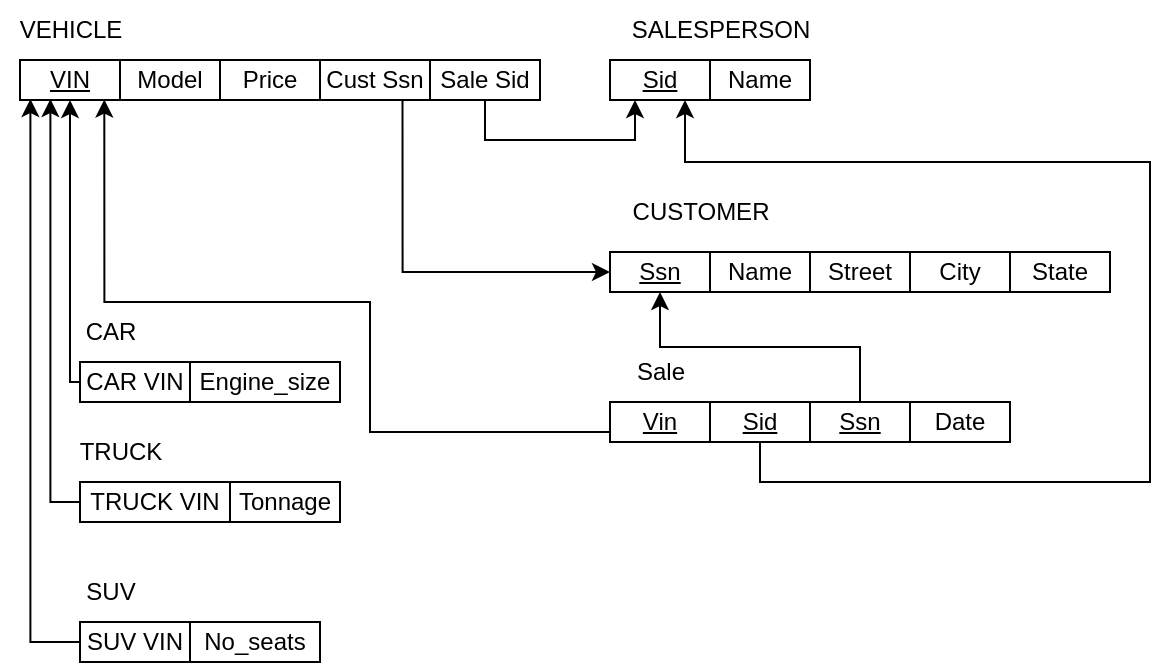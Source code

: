 <mxfile version="20.4.2" type="github">
  <diagram id="yZq5IONLJEsk0bZvG2Z2" name="Page-1">
    <mxGraphModel dx="1568" dy="794" grid="1" gridSize="10" guides="1" tooltips="1" connect="1" arrows="1" fold="1" page="1" pageScale="1" pageWidth="850" pageHeight="1100" math="0" shadow="0">
      <root>
        <mxCell id="0" />
        <mxCell id="1" parent="0" />
        <mxCell id="Zert8HyA5gWy37JvKC_g-1" value="VEHICLE" style="text;html=1;align=center;verticalAlign=middle;resizable=0;points=[];autosize=1;strokeColor=none;fillColor=none;" parent="1" vertex="1">
          <mxGeometry x="55" y="109" width="70" height="30" as="geometry" />
        </mxCell>
        <mxCell id="Zert8HyA5gWy37JvKC_g-2" value="&lt;u&gt;VIN&lt;/u&gt;" style="whiteSpace=wrap;html=1;" parent="1" vertex="1">
          <mxGeometry x="65" y="139" width="50" height="20" as="geometry" />
        </mxCell>
        <mxCell id="Zert8HyA5gWy37JvKC_g-3" value="Model" style="whiteSpace=wrap;html=1;" parent="1" vertex="1">
          <mxGeometry x="115" y="139" width="50" height="20" as="geometry" />
        </mxCell>
        <mxCell id="Zert8HyA5gWy37JvKC_g-4" value="Price" style="whiteSpace=wrap;html=1;" parent="1" vertex="1">
          <mxGeometry x="165" y="139" width="50" height="20" as="geometry" />
        </mxCell>
        <mxCell id="Zert8HyA5gWy37JvKC_g-5" value="&lt;u&gt;Sid&lt;/u&gt;" style="whiteSpace=wrap;html=1;" parent="1" vertex="1">
          <mxGeometry x="360" y="139" width="50" height="20" as="geometry" />
        </mxCell>
        <mxCell id="Zert8HyA5gWy37JvKC_g-7" value="SALESPERSON" style="text;html=1;align=center;verticalAlign=middle;resizable=0;points=[];autosize=1;strokeColor=none;fillColor=none;" parent="1" vertex="1">
          <mxGeometry x="360" y="109" width="110" height="30" as="geometry" />
        </mxCell>
        <mxCell id="Zert8HyA5gWy37JvKC_g-8" value="Name" style="whiteSpace=wrap;html=1;" parent="1" vertex="1">
          <mxGeometry x="410" y="139" width="50" height="20" as="geometry" />
        </mxCell>
        <mxCell id="Zert8HyA5gWy37JvKC_g-23" style="edgeStyle=orthogonalEdgeStyle;rounded=0;orthogonalLoop=1;jettySize=auto;html=1;exitX=0.5;exitY=1;exitDx=0;exitDy=0;entryX=0.25;entryY=1;entryDx=0;entryDy=0;" parent="1" source="Zert8HyA5gWy37JvKC_g-10" target="Zert8HyA5gWy37JvKC_g-5" edge="1">
          <mxGeometry relative="1" as="geometry">
            <mxPoint x="425" y="194" as="targetPoint" />
          </mxGeometry>
        </mxCell>
        <mxCell id="Zert8HyA5gWy37JvKC_g-10" value="Sale Sid" style="whiteSpace=wrap;html=1;" parent="1" vertex="1">
          <mxGeometry x="270" y="139" width="55" height="20" as="geometry" />
        </mxCell>
        <mxCell id="Zert8HyA5gWy37JvKC_g-11" value="CAR" style="text;html=1;align=center;verticalAlign=middle;resizable=0;points=[];autosize=1;strokeColor=none;fillColor=none;" parent="1" vertex="1">
          <mxGeometry x="85" y="260" width="50" height="30" as="geometry" />
        </mxCell>
        <mxCell id="Zert8HyA5gWy37JvKC_g-12" value="TRUCK" style="text;html=1;align=center;verticalAlign=middle;resizable=0;points=[];autosize=1;strokeColor=none;fillColor=none;" parent="1" vertex="1">
          <mxGeometry x="85" y="320" width="60" height="30" as="geometry" />
        </mxCell>
        <mxCell id="HfXIFPsZ4pyppyQ5UBKi-8" style="edgeStyle=orthogonalEdgeStyle;rounded=0;orthogonalLoop=1;jettySize=auto;html=1;exitX=0;exitY=0.5;exitDx=0;exitDy=0;entryX=0.5;entryY=1;entryDx=0;entryDy=0;" edge="1" parent="1" source="Zert8HyA5gWy37JvKC_g-13" target="Zert8HyA5gWy37JvKC_g-2">
          <mxGeometry relative="1" as="geometry">
            <Array as="points">
              <mxPoint x="90" y="300" />
            </Array>
          </mxGeometry>
        </mxCell>
        <mxCell id="Zert8HyA5gWy37JvKC_g-13" value="CAR VIN" style="whiteSpace=wrap;html=1;" parent="1" vertex="1">
          <mxGeometry x="95" y="290" width="55" height="20" as="geometry" />
        </mxCell>
        <mxCell id="Zert8HyA5gWy37JvKC_g-14" value="Engine_size" style="whiteSpace=wrap;html=1;" parent="1" vertex="1">
          <mxGeometry x="150" y="290" width="75" height="20" as="geometry" />
        </mxCell>
        <mxCell id="HfXIFPsZ4pyppyQ5UBKi-2" style="edgeStyle=orthogonalEdgeStyle;rounded=0;orthogonalLoop=1;jettySize=auto;html=1;exitX=0;exitY=0.5;exitDx=0;exitDy=0;entryX=0.304;entryY=0.975;entryDx=0;entryDy=0;entryPerimeter=0;" edge="1" parent="1" source="Zert8HyA5gWy37JvKC_g-15" target="Zert8HyA5gWy37JvKC_g-2">
          <mxGeometry relative="1" as="geometry">
            <Array as="points">
              <mxPoint x="80" y="360" />
            </Array>
          </mxGeometry>
        </mxCell>
        <mxCell id="Zert8HyA5gWy37JvKC_g-15" value="TRUCK VIN" style="whiteSpace=wrap;html=1;" parent="1" vertex="1">
          <mxGeometry x="95" y="350" width="75" height="20" as="geometry" />
        </mxCell>
        <mxCell id="Zert8HyA5gWy37JvKC_g-16" value="Tonnage" style="whiteSpace=wrap;html=1;" parent="1" vertex="1">
          <mxGeometry x="170" y="350" width="55" height="20" as="geometry" />
        </mxCell>
        <mxCell id="HfXIFPsZ4pyppyQ5UBKi-1" style="edgeStyle=orthogonalEdgeStyle;rounded=0;orthogonalLoop=1;jettySize=auto;html=1;exitX=0;exitY=0.5;exitDx=0;exitDy=0;entryX=0.104;entryY=0.975;entryDx=0;entryDy=0;entryPerimeter=0;" edge="1" parent="1" source="Zert8HyA5gWy37JvKC_g-17" target="Zert8HyA5gWy37JvKC_g-2">
          <mxGeometry relative="1" as="geometry" />
        </mxCell>
        <mxCell id="Zert8HyA5gWy37JvKC_g-17" value="SUV VIN" style="whiteSpace=wrap;html=1;" parent="1" vertex="1">
          <mxGeometry x="95" y="420" width="55" height="20" as="geometry" />
        </mxCell>
        <mxCell id="Zert8HyA5gWy37JvKC_g-18" value="No_seats" style="whiteSpace=wrap;html=1;" parent="1" vertex="1">
          <mxGeometry x="150" y="420" width="65" height="20" as="geometry" />
        </mxCell>
        <mxCell id="Zert8HyA5gWy37JvKC_g-19" value="SUV" style="text;html=1;align=center;verticalAlign=middle;resizable=0;points=[];autosize=1;strokeColor=none;fillColor=none;" parent="1" vertex="1">
          <mxGeometry x="85" y="390" width="50" height="30" as="geometry" />
        </mxCell>
        <mxCell id="Zert8HyA5gWy37JvKC_g-24" value="Date" style="whiteSpace=wrap;html=1;" parent="1" vertex="1">
          <mxGeometry x="510" y="310" width="50" height="20" as="geometry" />
        </mxCell>
        <mxCell id="Zert8HyA5gWy37JvKC_g-25" value="CUSTOMER" style="text;html=1;align=center;verticalAlign=middle;resizable=0;points=[];autosize=1;strokeColor=none;fillColor=none;" parent="1" vertex="1">
          <mxGeometry x="360" y="200" width="90" height="30" as="geometry" />
        </mxCell>
        <mxCell id="Zert8HyA5gWy37JvKC_g-26" value="&lt;u&gt;Ssn&lt;/u&gt;" style="whiteSpace=wrap;html=1;" parent="1" vertex="1">
          <mxGeometry x="360" y="235" width="50" height="20" as="geometry" />
        </mxCell>
        <mxCell id="Zert8HyA5gWy37JvKC_g-27" value="Name" style="whiteSpace=wrap;html=1;" parent="1" vertex="1">
          <mxGeometry x="410" y="235" width="50" height="20" as="geometry" />
        </mxCell>
        <mxCell id="Zert8HyA5gWy37JvKC_g-28" value="State" style="whiteSpace=wrap;html=1;" parent="1" vertex="1">
          <mxGeometry x="560" y="235" width="50" height="20" as="geometry" />
        </mxCell>
        <mxCell id="Zert8HyA5gWy37JvKC_g-29" value="Street" style="whiteSpace=wrap;html=1;" parent="1" vertex="1">
          <mxGeometry x="460" y="235" width="50" height="20" as="geometry" />
        </mxCell>
        <mxCell id="Zert8HyA5gWy37JvKC_g-30" value="City" style="whiteSpace=wrap;html=1;" parent="1" vertex="1">
          <mxGeometry x="510" y="235" width="50" height="20" as="geometry" />
        </mxCell>
        <mxCell id="Zert8HyA5gWy37JvKC_g-31" value="Sale" style="text;html=1;align=center;verticalAlign=middle;resizable=0;points=[];autosize=1;strokeColor=none;fillColor=none;" parent="1" vertex="1">
          <mxGeometry x="360" y="280" width="50" height="30" as="geometry" />
        </mxCell>
        <mxCell id="Zert8HyA5gWy37JvKC_g-40" style="edgeStyle=orthogonalEdgeStyle;rounded=0;orthogonalLoop=1;jettySize=auto;html=1;exitX=0;exitY=0.75;exitDx=0;exitDy=0;entryX=0.843;entryY=0.989;entryDx=0;entryDy=0;entryPerimeter=0;" parent="1" source="Zert8HyA5gWy37JvKC_g-32" edge="1" target="Zert8HyA5gWy37JvKC_g-2">
          <mxGeometry relative="1" as="geometry">
            <mxPoint x="150" y="180" as="targetPoint" />
            <Array as="points">
              <mxPoint x="240" y="325" />
              <mxPoint x="240" y="260" />
              <mxPoint x="107" y="260" />
            </Array>
          </mxGeometry>
        </mxCell>
        <mxCell id="Zert8HyA5gWy37JvKC_g-32" value="&lt;u&gt;Vin&lt;/u&gt;" style="whiteSpace=wrap;html=1;" parent="1" vertex="1">
          <mxGeometry x="360" y="310" width="50" height="20" as="geometry" />
        </mxCell>
        <mxCell id="HfXIFPsZ4pyppyQ5UBKi-7" style="edgeStyle=orthogonalEdgeStyle;rounded=0;orthogonalLoop=1;jettySize=auto;html=1;exitX=0.5;exitY=1;exitDx=0;exitDy=0;entryX=0.75;entryY=1;entryDx=0;entryDy=0;" edge="1" parent="1" source="Zert8HyA5gWy37JvKC_g-33" target="Zert8HyA5gWy37JvKC_g-5">
          <mxGeometry relative="1" as="geometry">
            <Array as="points">
              <mxPoint x="435" y="350" />
              <mxPoint x="630" y="350" />
              <mxPoint x="630" y="190" />
              <mxPoint x="398" y="190" />
            </Array>
          </mxGeometry>
        </mxCell>
        <mxCell id="Zert8HyA5gWy37JvKC_g-33" value="&lt;u&gt;Sid&lt;/u&gt;" style="whiteSpace=wrap;html=1;" parent="1" vertex="1">
          <mxGeometry x="410" y="310" width="50" height="20" as="geometry" />
        </mxCell>
        <mxCell id="HfXIFPsZ4pyppyQ5UBKi-5" style="edgeStyle=orthogonalEdgeStyle;rounded=0;orthogonalLoop=1;jettySize=auto;html=1;exitX=0.5;exitY=0;exitDx=0;exitDy=0;entryX=0.5;entryY=1;entryDx=0;entryDy=0;" edge="1" parent="1" source="Zert8HyA5gWy37JvKC_g-34" target="Zert8HyA5gWy37JvKC_g-26">
          <mxGeometry relative="1" as="geometry" />
        </mxCell>
        <mxCell id="Zert8HyA5gWy37JvKC_g-34" value="&lt;u&gt;Ssn&lt;/u&gt;" style="whiteSpace=wrap;html=1;" parent="1" vertex="1">
          <mxGeometry x="460" y="310" width="50" height="20" as="geometry" />
        </mxCell>
        <mxCell id="Zert8HyA5gWy37JvKC_g-39" style="edgeStyle=orthogonalEdgeStyle;rounded=0;orthogonalLoop=1;jettySize=auto;html=1;exitX=0.75;exitY=1;exitDx=0;exitDy=0;entryX=0;entryY=0.5;entryDx=0;entryDy=0;" parent="1" source="Zert8HyA5gWy37JvKC_g-35" target="Zert8HyA5gWy37JvKC_g-26" edge="1">
          <mxGeometry relative="1" as="geometry">
            <Array as="points">
              <mxPoint x="256" y="245" />
            </Array>
          </mxGeometry>
        </mxCell>
        <mxCell id="Zert8HyA5gWy37JvKC_g-35" value="Cust Ssn" style="whiteSpace=wrap;html=1;" parent="1" vertex="1">
          <mxGeometry x="215" y="139" width="55" height="20" as="geometry" />
        </mxCell>
      </root>
    </mxGraphModel>
  </diagram>
</mxfile>
